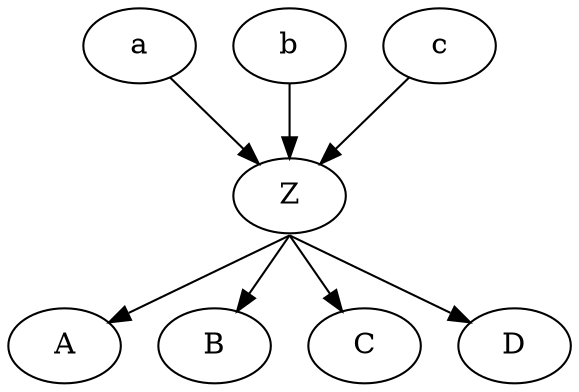 digraph G {
	{
		a -> Z
		b -> Z
		c -> Z
	}
	{
		edge [sametail=atail];
		Z -> A
		Z -> B
	}
	{
		edge [sametail=atail];
		Z -> C
		Z -> D
	}
}
